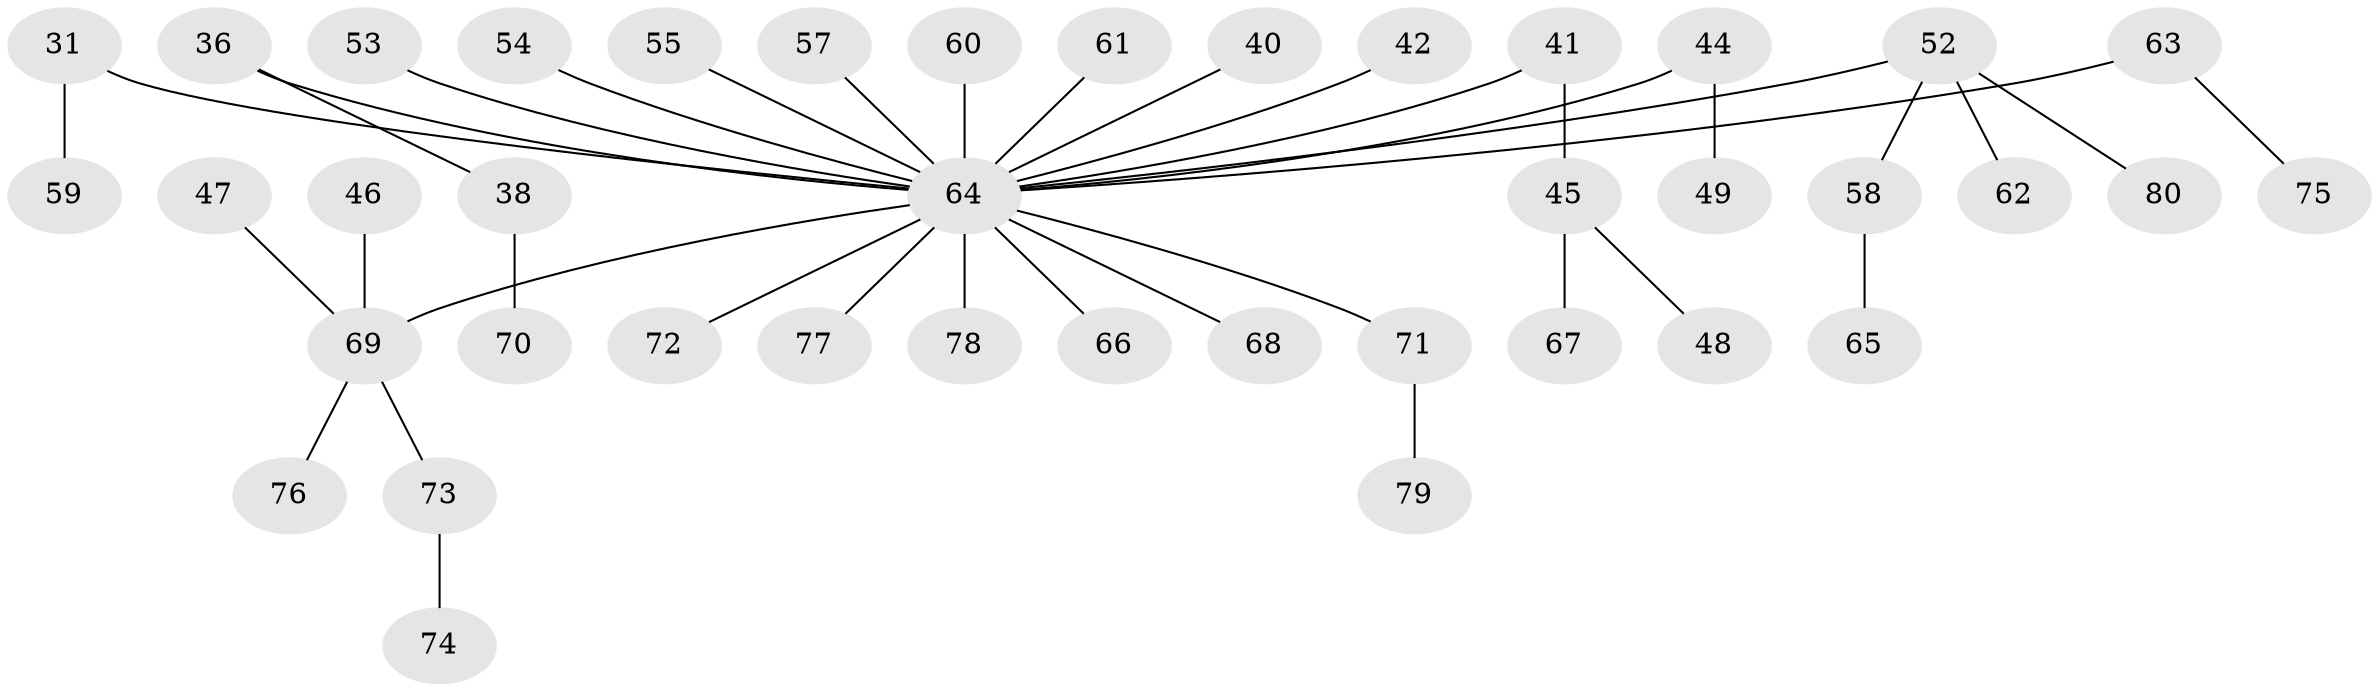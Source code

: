 // original degree distribution, {4: 0.0875, 5: 0.0125, 3: 0.1125, 7: 0.0125, 1: 0.4625, 2: 0.3, 6: 0.0125}
// Generated by graph-tools (version 1.1) at 2025/52/03/09/25 04:52:49]
// undirected, 40 vertices, 39 edges
graph export_dot {
graph [start="1"]
  node [color=gray90,style=filled];
  31;
  36;
  38;
  40;
  41;
  42;
  44;
  45;
  46;
  47;
  48;
  49;
  52;
  53;
  54;
  55;
  57;
  58;
  59;
  60;
  61;
  62;
  63;
  64 [super="+5+9+2+12+4+20+25+6+17+56+7+8+26+28+50+13+16+27+18+43+34+15+19+23+30"];
  65;
  66;
  67;
  68;
  69 [super="+39+51"];
  70;
  71;
  72;
  73;
  74;
  75;
  76;
  77;
  78;
  79;
  80;
  31 -- 59;
  31 -- 64;
  36 -- 38;
  36 -- 64;
  38 -- 70;
  40 -- 64;
  41 -- 45;
  41 -- 64;
  42 -- 64;
  44 -- 49;
  44 -- 64;
  45 -- 48;
  45 -- 67;
  46 -- 69;
  47 -- 69;
  52 -- 58;
  52 -- 62;
  52 -- 80;
  52 -- 64;
  53 -- 64;
  54 -- 64;
  55 -- 64;
  57 -- 64;
  58 -- 65;
  60 -- 64;
  61 -- 64;
  63 -- 75;
  63 -- 64;
  64 -- 71;
  64 -- 69;
  64 -- 68;
  64 -- 72;
  64 -- 77;
  64 -- 66;
  64 -- 78;
  69 -- 73;
  69 -- 76;
  71 -- 79;
  73 -- 74;
}
